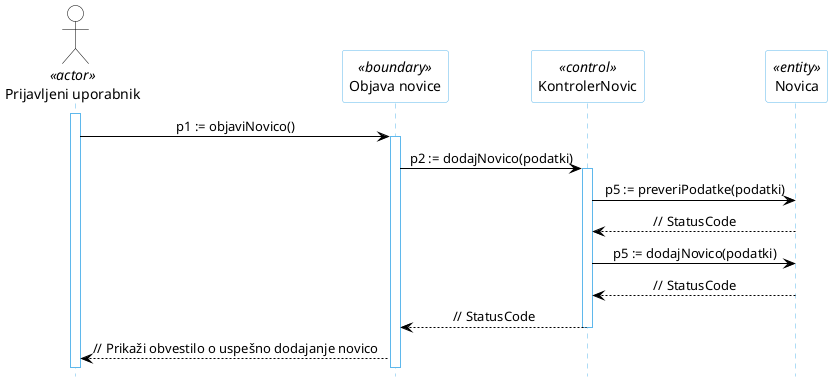 @startuml
hide footbox

skinparam backgroundcolor transparent
skinparam defaultTextAlignment center
skinparam actorBorderColor black
skinparam actorBackgroundColor white
skinparam arrowColor black
skinparam sequenceLifeLineBorderColor #5FB8EC
skinparam sequenceParticipantBorderColor #5FB8EC
skinparam sequenceParticipantBackgroundColor white

actor "Prijavljeni uporabnik" AS U1 <<actor>>

participant "Objava novice" as R5 <<boundary>>
participant "KontrolerNovic" as R2 <<control>>
participant "Novica" as R4 <<entity>>

activate U1
U1 -> R5: p1 := objaviNovico()
activate R5
R5 -> R2: p2 := dodajNovico(podatki)
activate R2
R2 -> R4: p5 := preveriPodatke(podatki)
R4 --> R2: // StatusCode
R2 -> R4: p5 := dodajNovico(podatki)
R4 --> R2: // StatusCode
R2 --> R5: // StatusCode
deactivate R2
R5 --> U1: // Prikaži obvestilo o uspešno dodajanje novico
@enduml

https://teaching.lavbic.net/plantuml/png/bP5DIiDG4CVtESLGDxeGQJ4WeWLRTADeyUC0asHgfublukGbwd6yY3llvRoas5IBu28XlFdzFrvcmHd1NCGdyXf5LSwkHCKdI33D7rLgbwLIY89NT9MDoFaUbT4SwyBVqwi_A_ZHFTaOKdkHzYXClUX4D2ETjcP9OUw_WE_43dfPiAS-f2els_KLFTVaKhhYkJsE-baxySNaw7owXPwXUawvHEV_BzXQDcel0eEPyXAROacEeIv5CN6S3-3i3Xw6S7BIKkDn59LhGnZS9AP1SD9mIWF02cvZWvCGWlfc_0P-ASwh5AJNGT3n8-FJxlmdtbBOOOU6sOxO1zFGcHlqPDqYgxS_jjnZA8TmV0eIEd6hbTszDNeRHrOke2D3Hm7D9CFbYYpjs-VS5umYQnS4XoQ8Ww1KQaXvrhAqrbYz_PNpmG7SUVHrDPMCVXbiJVnJlRhRvY2ZZPPnYpqCMymMcUFd1zkFQAZoN0W8r5L9d-zEkWBebjGjJRu0
